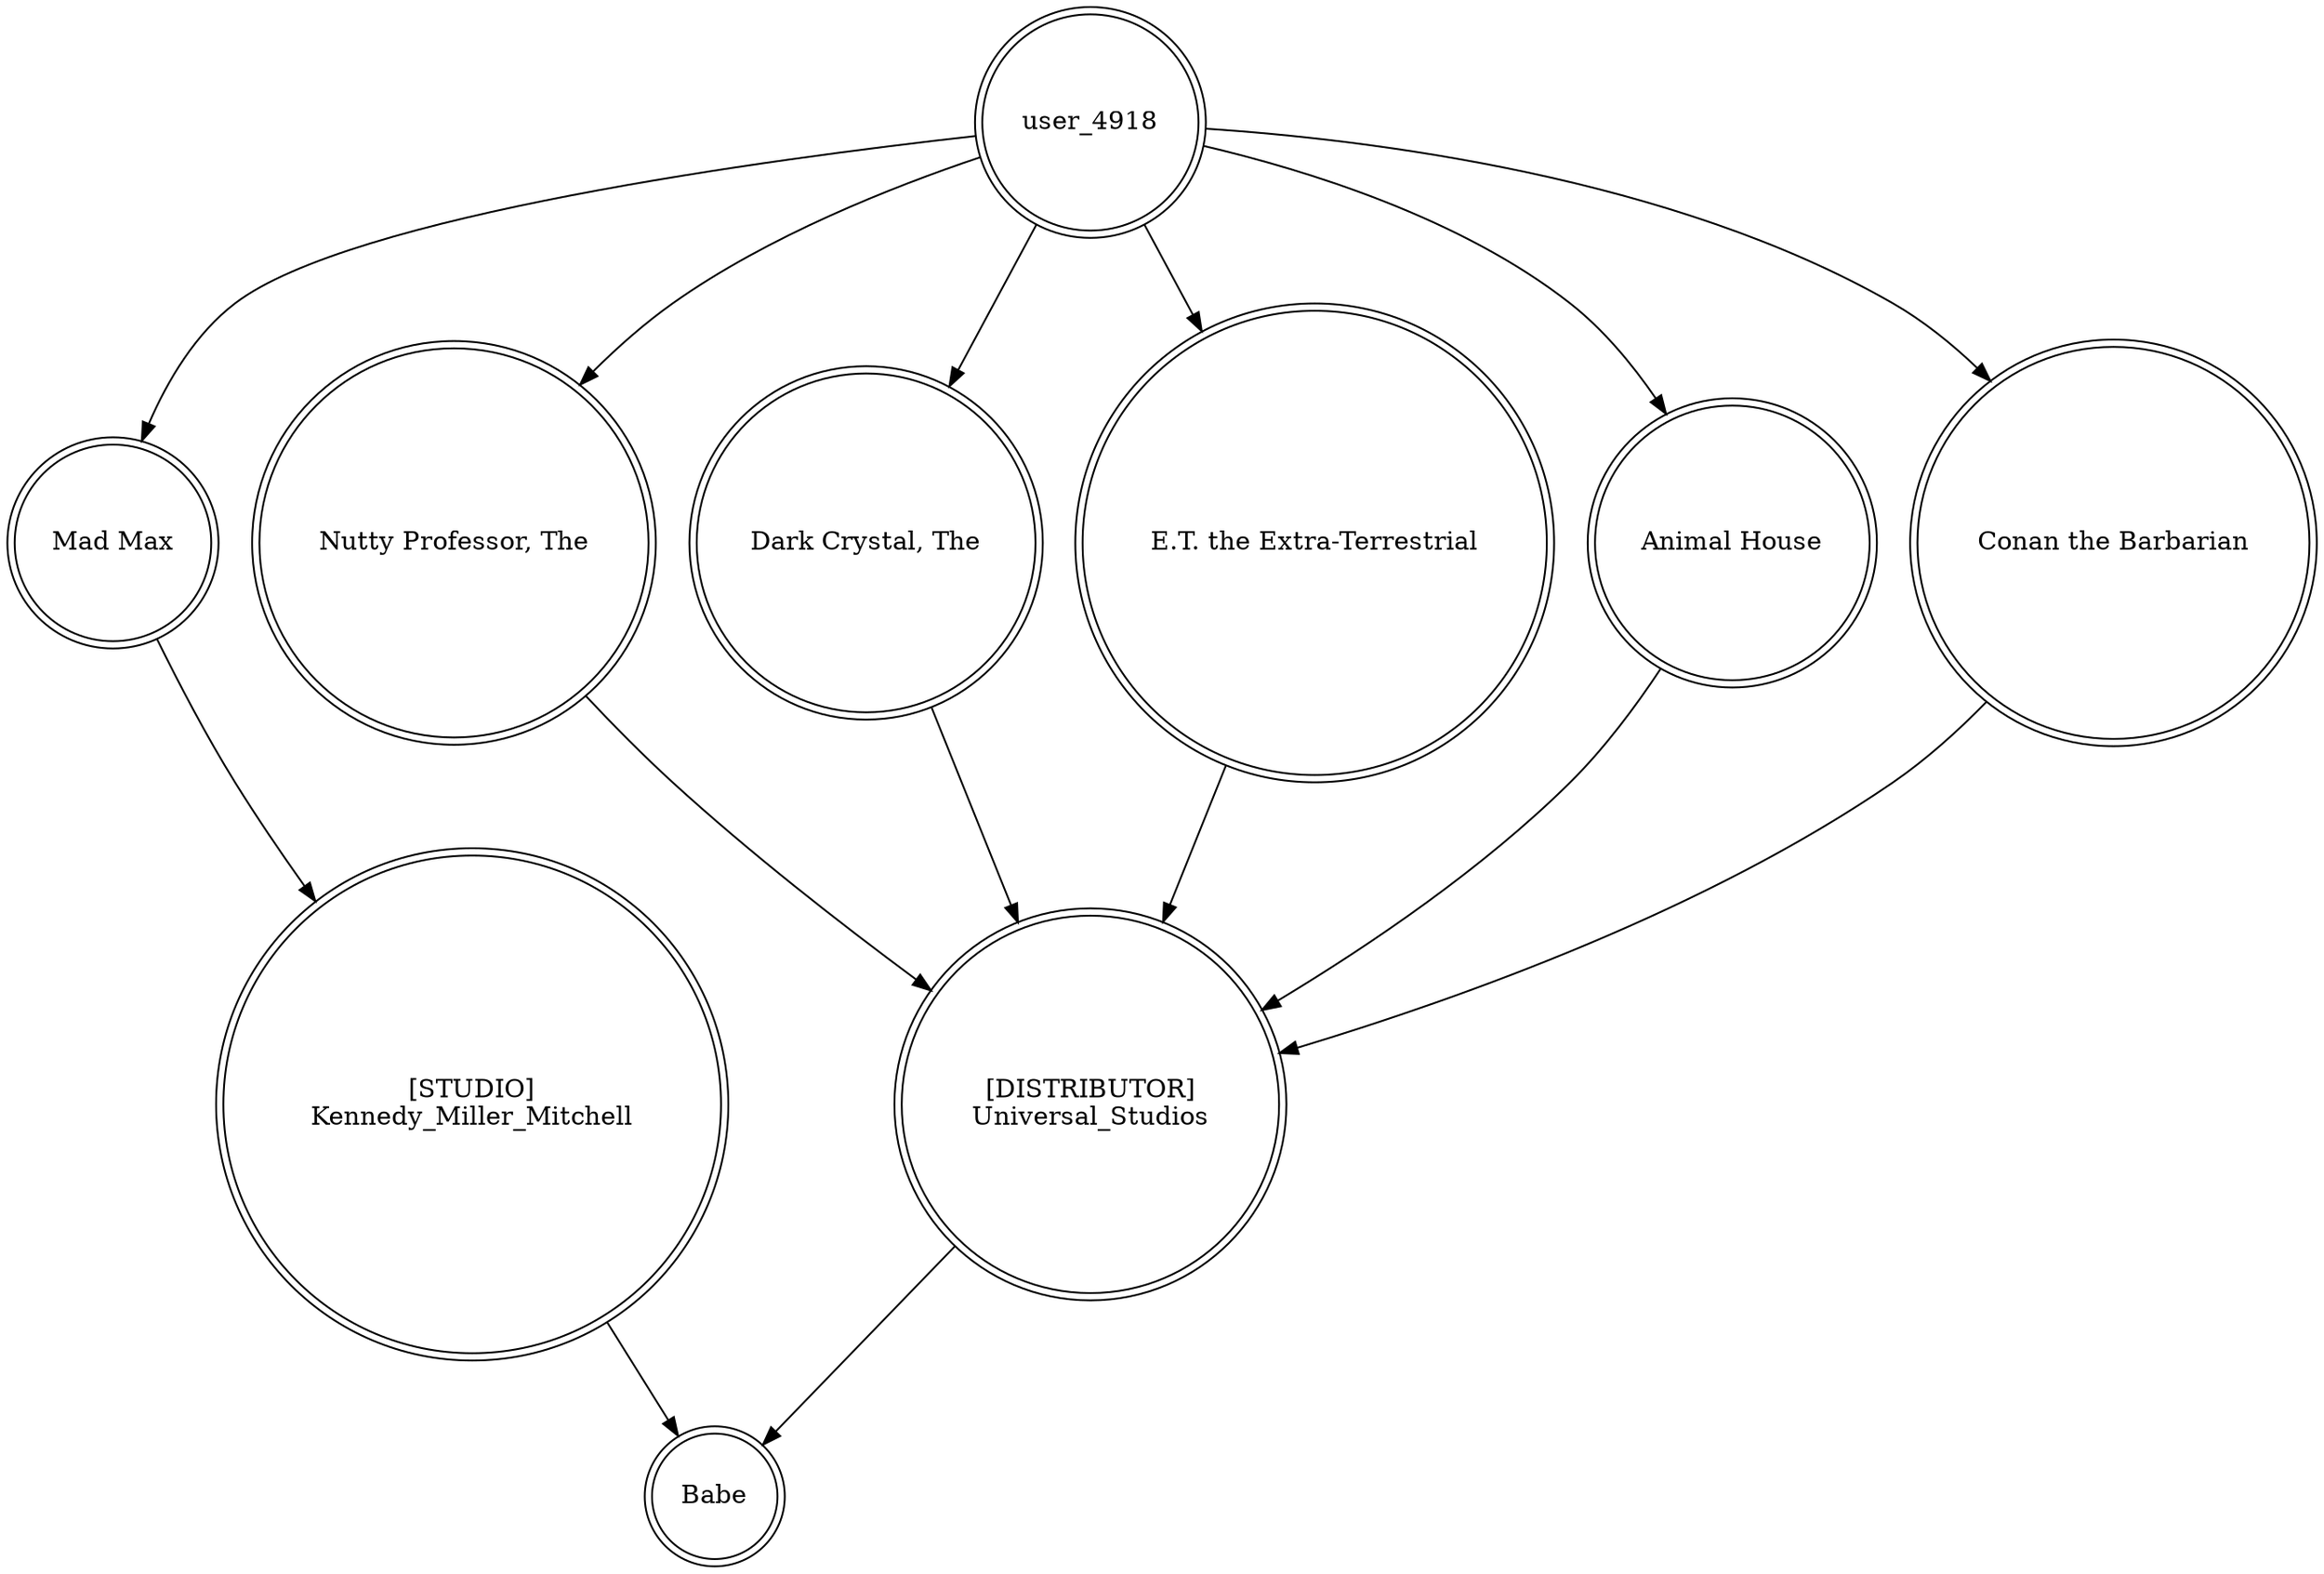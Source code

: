 digraph finite_state_machine {
	node [shape=doublecircle]
	"Mad Max" -> "[STUDIO]
Kennedy_Miller_Mitchell"
	"Nutty Professor, The" -> "[DISTRIBUTOR]
Universal_Studios"
	"Dark Crystal, The" -> "[DISTRIBUTOR]
Universal_Studios"
	user_4918 -> "E.T. the Extra-Terrestrial"
	user_4918 -> "Dark Crystal, The"
	"Animal House" -> "[DISTRIBUTOR]
Universal_Studios"
	user_4918 -> "Animal House"
	user_4918 -> "Conan the Barbarian"
	"Conan the Barbarian" -> "[DISTRIBUTOR]
Universal_Studios"
	user_4918 -> "Mad Max"
	"[DISTRIBUTOR]
Universal_Studios" -> Babe
	user_4918 -> "Nutty Professor, The"
	"E.T. the Extra-Terrestrial" -> "[DISTRIBUTOR]
Universal_Studios"
	"[STUDIO]
Kennedy_Miller_Mitchell" -> Babe
}
